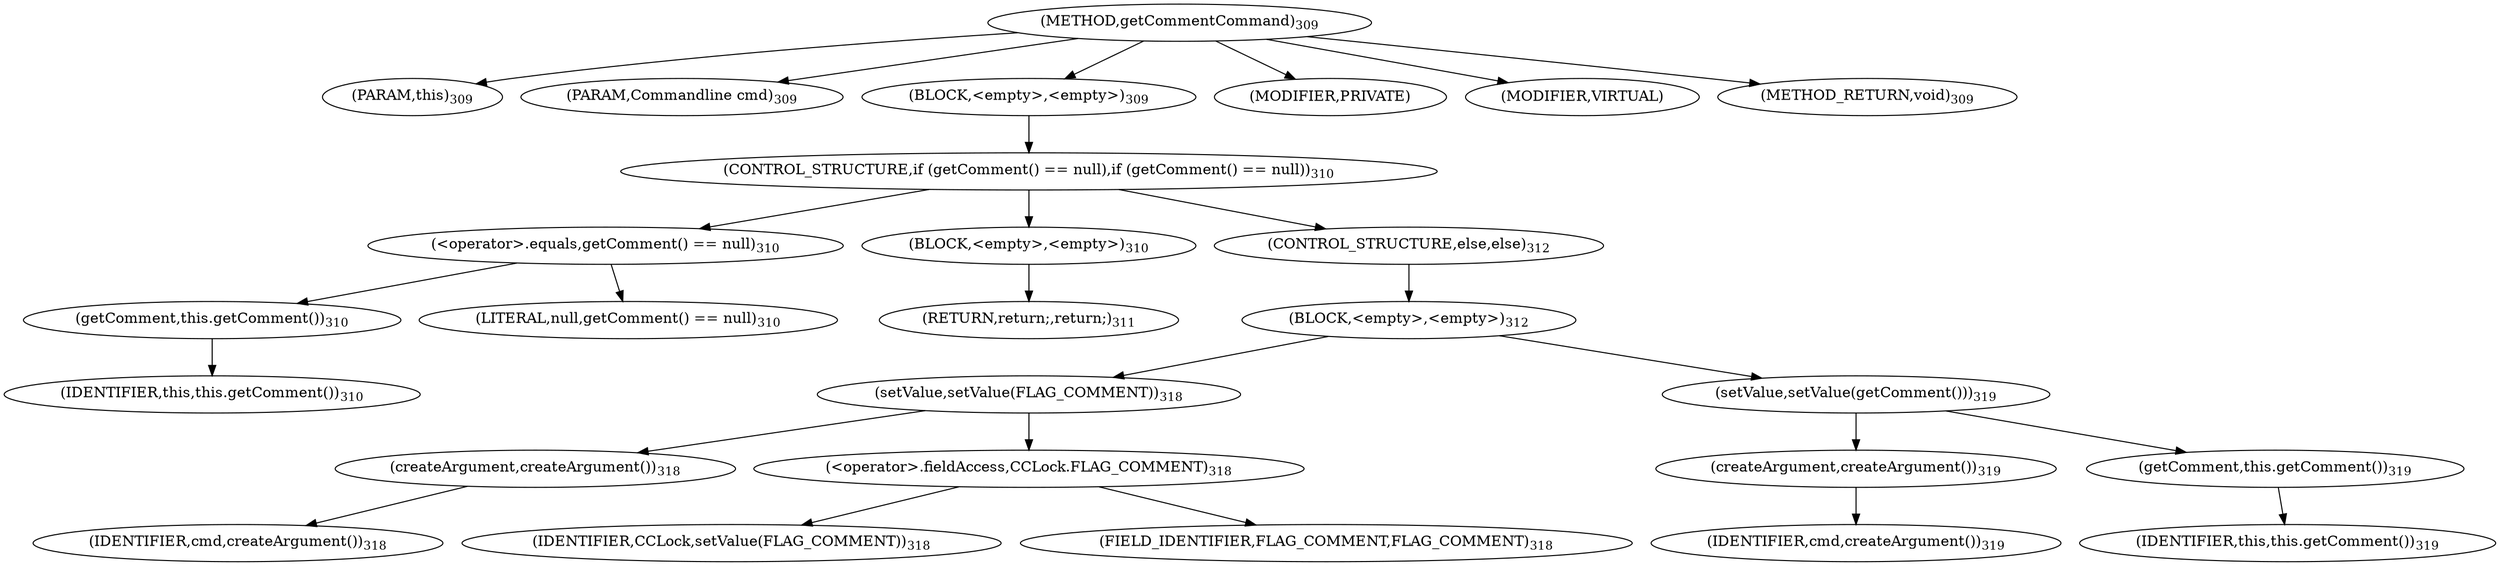 digraph "getCommentCommand" {  
"378" [label = <(METHOD,getCommentCommand)<SUB>309</SUB>> ]
"31" [label = <(PARAM,this)<SUB>309</SUB>> ]
"379" [label = <(PARAM,Commandline cmd)<SUB>309</SUB>> ]
"380" [label = <(BLOCK,&lt;empty&gt;,&lt;empty&gt;)<SUB>309</SUB>> ]
"381" [label = <(CONTROL_STRUCTURE,if (getComment() == null),if (getComment() == null))<SUB>310</SUB>> ]
"382" [label = <(&lt;operator&gt;.equals,getComment() == null)<SUB>310</SUB>> ]
"383" [label = <(getComment,this.getComment())<SUB>310</SUB>> ]
"30" [label = <(IDENTIFIER,this,this.getComment())<SUB>310</SUB>> ]
"384" [label = <(LITERAL,null,getComment() == null)<SUB>310</SUB>> ]
"385" [label = <(BLOCK,&lt;empty&gt;,&lt;empty&gt;)<SUB>310</SUB>> ]
"386" [label = <(RETURN,return;,return;)<SUB>311</SUB>> ]
"387" [label = <(CONTROL_STRUCTURE,else,else)<SUB>312</SUB>> ]
"388" [label = <(BLOCK,&lt;empty&gt;,&lt;empty&gt;)<SUB>312</SUB>> ]
"389" [label = <(setValue,setValue(FLAG_COMMENT))<SUB>318</SUB>> ]
"390" [label = <(createArgument,createArgument())<SUB>318</SUB>> ]
"391" [label = <(IDENTIFIER,cmd,createArgument())<SUB>318</SUB>> ]
"392" [label = <(&lt;operator&gt;.fieldAccess,CCLock.FLAG_COMMENT)<SUB>318</SUB>> ]
"393" [label = <(IDENTIFIER,CCLock,setValue(FLAG_COMMENT))<SUB>318</SUB>> ]
"394" [label = <(FIELD_IDENTIFIER,FLAG_COMMENT,FLAG_COMMENT)<SUB>318</SUB>> ]
"395" [label = <(setValue,setValue(getComment()))<SUB>319</SUB>> ]
"396" [label = <(createArgument,createArgument())<SUB>319</SUB>> ]
"397" [label = <(IDENTIFIER,cmd,createArgument())<SUB>319</SUB>> ]
"398" [label = <(getComment,this.getComment())<SUB>319</SUB>> ]
"32" [label = <(IDENTIFIER,this,this.getComment())<SUB>319</SUB>> ]
"399" [label = <(MODIFIER,PRIVATE)> ]
"400" [label = <(MODIFIER,VIRTUAL)> ]
"401" [label = <(METHOD_RETURN,void)<SUB>309</SUB>> ]
  "378" -> "31" 
  "378" -> "379" 
  "378" -> "380" 
  "378" -> "399" 
  "378" -> "400" 
  "378" -> "401" 
  "380" -> "381" 
  "381" -> "382" 
  "381" -> "385" 
  "381" -> "387" 
  "382" -> "383" 
  "382" -> "384" 
  "383" -> "30" 
  "385" -> "386" 
  "387" -> "388" 
  "388" -> "389" 
  "388" -> "395" 
  "389" -> "390" 
  "389" -> "392" 
  "390" -> "391" 
  "392" -> "393" 
  "392" -> "394" 
  "395" -> "396" 
  "395" -> "398" 
  "396" -> "397" 
  "398" -> "32" 
}
